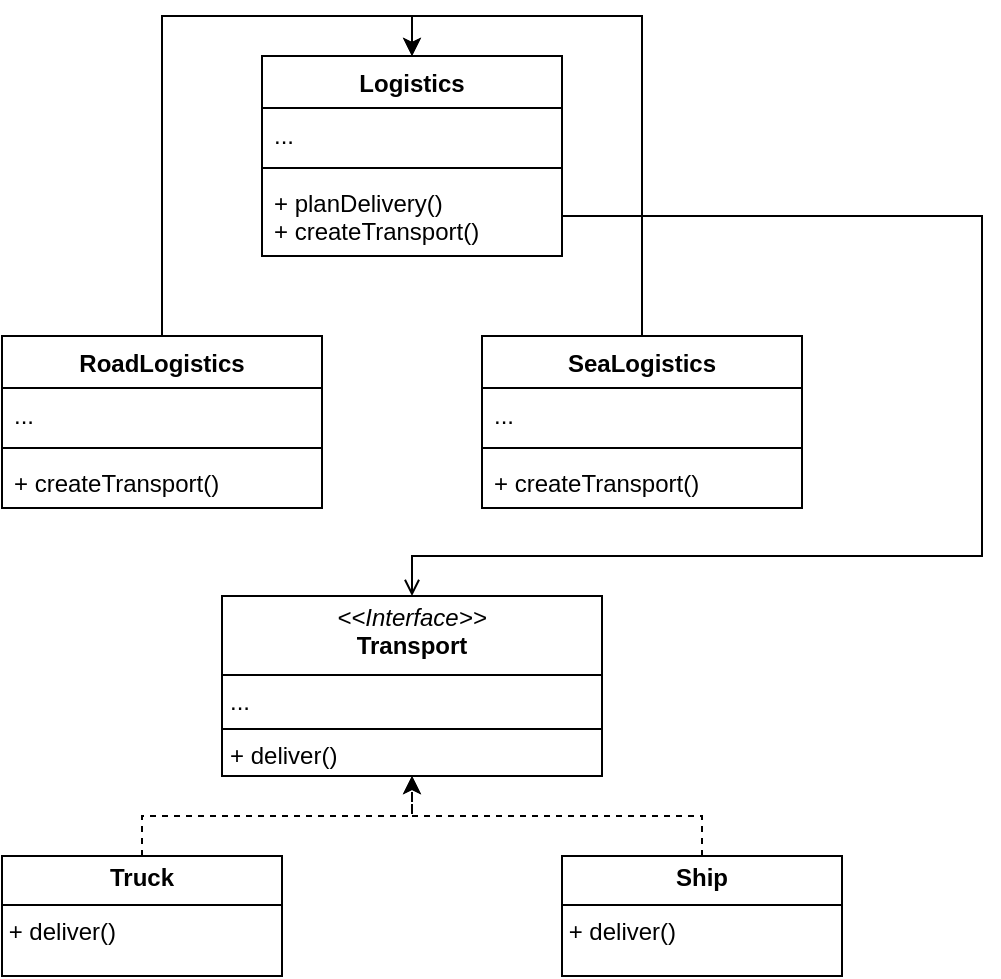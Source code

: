 <mxfile version="24.4.8" type="github">
  <diagram name="Page-1" id="UAmyIE6Dd2D4Il7Edenf">
    <mxGraphModel dx="1195" dy="615" grid="1" gridSize="10" guides="1" tooltips="1" connect="1" arrows="1" fold="1" page="1" pageScale="1" pageWidth="850" pageHeight="1100" math="0" shadow="0">
      <root>
        <mxCell id="0" />
        <mxCell id="1" parent="0" />
        <mxCell id="pPQVq7jYfaDyAyerIIIF-6" value="Logistics" style="swimlane;fontStyle=1;align=center;verticalAlign=top;childLayout=stackLayout;horizontal=1;startSize=26;horizontalStack=0;resizeParent=1;resizeParentMax=0;resizeLast=0;collapsible=1;marginBottom=0;whiteSpace=wrap;html=1;" vertex="1" parent="1">
          <mxGeometry x="340" y="100" width="150" height="100" as="geometry">
            <mxRectangle x="290" y="150" width="90" height="30" as="alternateBounds" />
          </mxGeometry>
        </mxCell>
        <mxCell id="pPQVq7jYfaDyAyerIIIF-7" value="..." style="text;strokeColor=none;fillColor=none;align=left;verticalAlign=top;spacingLeft=4;spacingRight=4;overflow=hidden;rotatable=0;points=[[0,0.5],[1,0.5]];portConstraint=eastwest;whiteSpace=wrap;html=1;" vertex="1" parent="pPQVq7jYfaDyAyerIIIF-6">
          <mxGeometry y="26" width="150" height="26" as="geometry" />
        </mxCell>
        <mxCell id="pPQVq7jYfaDyAyerIIIF-8" value="" style="line;strokeWidth=1;fillColor=none;align=left;verticalAlign=middle;spacingTop=-1;spacingLeft=3;spacingRight=3;rotatable=0;labelPosition=right;points=[];portConstraint=eastwest;strokeColor=inherit;" vertex="1" parent="pPQVq7jYfaDyAyerIIIF-6">
          <mxGeometry y="52" width="150" height="8" as="geometry" />
        </mxCell>
        <mxCell id="pPQVq7jYfaDyAyerIIIF-9" value="+ planDelivery()&lt;div&gt;+ createTransport()&lt;/div&gt;" style="text;strokeColor=none;fillColor=none;align=left;verticalAlign=top;spacingLeft=4;spacingRight=4;overflow=hidden;rotatable=0;points=[[0,0.5],[1,0.5]];portConstraint=eastwest;whiteSpace=wrap;html=1;" vertex="1" parent="pPQVq7jYfaDyAyerIIIF-6">
          <mxGeometry y="60" width="150" height="40" as="geometry" />
        </mxCell>
        <mxCell id="pPQVq7jYfaDyAyerIIIF-34" style="edgeStyle=orthogonalEdgeStyle;rounded=0;orthogonalLoop=1;jettySize=auto;html=1;entryX=0.5;entryY=0;entryDx=0;entryDy=0;" edge="1" parent="1" source="pPQVq7jYfaDyAyerIIIF-10" target="pPQVq7jYfaDyAyerIIIF-6">
          <mxGeometry relative="1" as="geometry" />
        </mxCell>
        <mxCell id="pPQVq7jYfaDyAyerIIIF-10" value="SeaLogistics" style="swimlane;fontStyle=1;align=center;verticalAlign=top;childLayout=stackLayout;horizontal=1;startSize=26;horizontalStack=0;resizeParent=1;resizeParentMax=0;resizeLast=0;collapsible=1;marginBottom=0;whiteSpace=wrap;html=1;" vertex="1" parent="1">
          <mxGeometry x="450" y="240" width="160" height="86" as="geometry" />
        </mxCell>
        <mxCell id="pPQVq7jYfaDyAyerIIIF-11" value="..." style="text;strokeColor=none;fillColor=none;align=left;verticalAlign=top;spacingLeft=4;spacingRight=4;overflow=hidden;rotatable=0;points=[[0,0.5],[1,0.5]];portConstraint=eastwest;whiteSpace=wrap;html=1;" vertex="1" parent="pPQVq7jYfaDyAyerIIIF-10">
          <mxGeometry y="26" width="160" height="26" as="geometry" />
        </mxCell>
        <mxCell id="pPQVq7jYfaDyAyerIIIF-12" value="" style="line;strokeWidth=1;fillColor=none;align=left;verticalAlign=middle;spacingTop=-1;spacingLeft=3;spacingRight=3;rotatable=0;labelPosition=right;points=[];portConstraint=eastwest;strokeColor=inherit;" vertex="1" parent="pPQVq7jYfaDyAyerIIIF-10">
          <mxGeometry y="52" width="160" height="8" as="geometry" />
        </mxCell>
        <mxCell id="pPQVq7jYfaDyAyerIIIF-13" value="+ createTransport()" style="text;strokeColor=none;fillColor=none;align=left;verticalAlign=top;spacingLeft=4;spacingRight=4;overflow=hidden;rotatable=0;points=[[0,0.5],[1,0.5]];portConstraint=eastwest;whiteSpace=wrap;html=1;" vertex="1" parent="pPQVq7jYfaDyAyerIIIF-10">
          <mxGeometry y="60" width="160" height="26" as="geometry" />
        </mxCell>
        <mxCell id="pPQVq7jYfaDyAyerIIIF-33" style="edgeStyle=orthogonalEdgeStyle;rounded=0;orthogonalLoop=1;jettySize=auto;html=1;entryX=0.5;entryY=0;entryDx=0;entryDy=0;" edge="1" parent="1" source="pPQVq7jYfaDyAyerIIIF-14" target="pPQVq7jYfaDyAyerIIIF-6">
          <mxGeometry relative="1" as="geometry" />
        </mxCell>
        <mxCell id="pPQVq7jYfaDyAyerIIIF-14" value="RoadLogistics" style="swimlane;fontStyle=1;align=center;verticalAlign=top;childLayout=stackLayout;horizontal=1;startSize=26;horizontalStack=0;resizeParent=1;resizeParentMax=0;resizeLast=0;collapsible=1;marginBottom=0;whiteSpace=wrap;html=1;" vertex="1" parent="1">
          <mxGeometry x="210" y="240" width="160" height="86" as="geometry" />
        </mxCell>
        <mxCell id="pPQVq7jYfaDyAyerIIIF-15" value="..." style="text;strokeColor=none;fillColor=none;align=left;verticalAlign=top;spacingLeft=4;spacingRight=4;overflow=hidden;rotatable=0;points=[[0,0.5],[1,0.5]];portConstraint=eastwest;whiteSpace=wrap;html=1;" vertex="1" parent="pPQVq7jYfaDyAyerIIIF-14">
          <mxGeometry y="26" width="160" height="26" as="geometry" />
        </mxCell>
        <mxCell id="pPQVq7jYfaDyAyerIIIF-16" value="" style="line;strokeWidth=1;fillColor=none;align=left;verticalAlign=middle;spacingTop=-1;spacingLeft=3;spacingRight=3;rotatable=0;labelPosition=right;points=[];portConstraint=eastwest;strokeColor=inherit;" vertex="1" parent="pPQVq7jYfaDyAyerIIIF-14">
          <mxGeometry y="52" width="160" height="8" as="geometry" />
        </mxCell>
        <mxCell id="pPQVq7jYfaDyAyerIIIF-17" value="+ createTransport()" style="text;strokeColor=none;fillColor=none;align=left;verticalAlign=top;spacingLeft=4;spacingRight=4;overflow=hidden;rotatable=0;points=[[0,0.5],[1,0.5]];portConstraint=eastwest;whiteSpace=wrap;html=1;" vertex="1" parent="pPQVq7jYfaDyAyerIIIF-14">
          <mxGeometry y="60" width="160" height="26" as="geometry" />
        </mxCell>
        <mxCell id="pPQVq7jYfaDyAyerIIIF-27" value="&lt;p style=&quot;margin:0px;margin-top:4px;text-align:center;&quot;&gt;&lt;i&gt;&amp;lt;&amp;lt;Interface&amp;gt;&amp;gt;&lt;/i&gt;&lt;br&gt;&lt;b&gt;Transport&lt;/b&gt;&lt;/p&gt;&lt;hr size=&quot;1&quot; style=&quot;border-style:solid;&quot;&gt;&lt;p style=&quot;margin:0px;margin-left:4px;&quot;&gt;...&lt;/p&gt;&lt;hr size=&quot;1&quot; style=&quot;border-style:solid;&quot;&gt;&lt;p style=&quot;margin:0px;margin-left:4px;&quot;&gt;+ deliver()&lt;br&gt;&lt;/p&gt;" style="verticalAlign=top;align=left;overflow=fill;html=1;whiteSpace=wrap;" vertex="1" parent="1">
          <mxGeometry x="320" y="370" width="190" height="90" as="geometry" />
        </mxCell>
        <mxCell id="pPQVq7jYfaDyAyerIIIF-32" style="edgeStyle=orthogonalEdgeStyle;rounded=0;orthogonalLoop=1;jettySize=auto;html=1;entryX=0.5;entryY=1;entryDx=0;entryDy=0;dashed=1;" edge="1" parent="1" source="pPQVq7jYfaDyAyerIIIF-29" target="pPQVq7jYfaDyAyerIIIF-27">
          <mxGeometry relative="1" as="geometry" />
        </mxCell>
        <mxCell id="pPQVq7jYfaDyAyerIIIF-29" value="&lt;p style=&quot;margin:0px;margin-top:4px;text-align:center;&quot;&gt;&lt;b&gt;Ship&lt;/b&gt;&lt;/p&gt;&lt;hr size=&quot;1&quot; style=&quot;border-style:solid;&quot;&gt;&lt;div style=&quot;height:2px;&quot;&gt;&amp;nbsp;+ deliver()&lt;/div&gt;" style="verticalAlign=top;align=left;overflow=fill;html=1;whiteSpace=wrap;" vertex="1" parent="1">
          <mxGeometry x="490" y="500" width="140" height="60" as="geometry" />
        </mxCell>
        <mxCell id="pPQVq7jYfaDyAyerIIIF-31" style="edgeStyle=orthogonalEdgeStyle;rounded=0;orthogonalLoop=1;jettySize=auto;html=1;entryX=0.5;entryY=1;entryDx=0;entryDy=0;dashed=1;" edge="1" parent="1" source="pPQVq7jYfaDyAyerIIIF-30" target="pPQVq7jYfaDyAyerIIIF-27">
          <mxGeometry relative="1" as="geometry" />
        </mxCell>
        <mxCell id="pPQVq7jYfaDyAyerIIIF-30" value="&lt;p style=&quot;margin:0px;margin-top:4px;text-align:center;&quot;&gt;&lt;b&gt;Truck&lt;/b&gt;&lt;/p&gt;&lt;hr size=&quot;1&quot; style=&quot;border-style:solid;&quot;&gt;&lt;div style=&quot;height:2px;&quot;&gt;&amp;nbsp;+ deliver()&lt;/div&gt;" style="verticalAlign=top;align=left;overflow=fill;html=1;whiteSpace=wrap;" vertex="1" parent="1">
          <mxGeometry x="210" y="500" width="140" height="60" as="geometry" />
        </mxCell>
        <mxCell id="pPQVq7jYfaDyAyerIIIF-35" style="edgeStyle=orthogonalEdgeStyle;rounded=0;orthogonalLoop=1;jettySize=auto;html=1;entryX=0.5;entryY=0;entryDx=0;entryDy=0;endArrow=open;endFill=0;" edge="1" parent="1" source="pPQVq7jYfaDyAyerIIIF-9" target="pPQVq7jYfaDyAyerIIIF-27">
          <mxGeometry relative="1" as="geometry">
            <Array as="points">
              <mxPoint x="700" y="180" />
              <mxPoint x="700" y="350" />
              <mxPoint x="415" y="350" />
            </Array>
          </mxGeometry>
        </mxCell>
      </root>
    </mxGraphModel>
  </diagram>
</mxfile>
